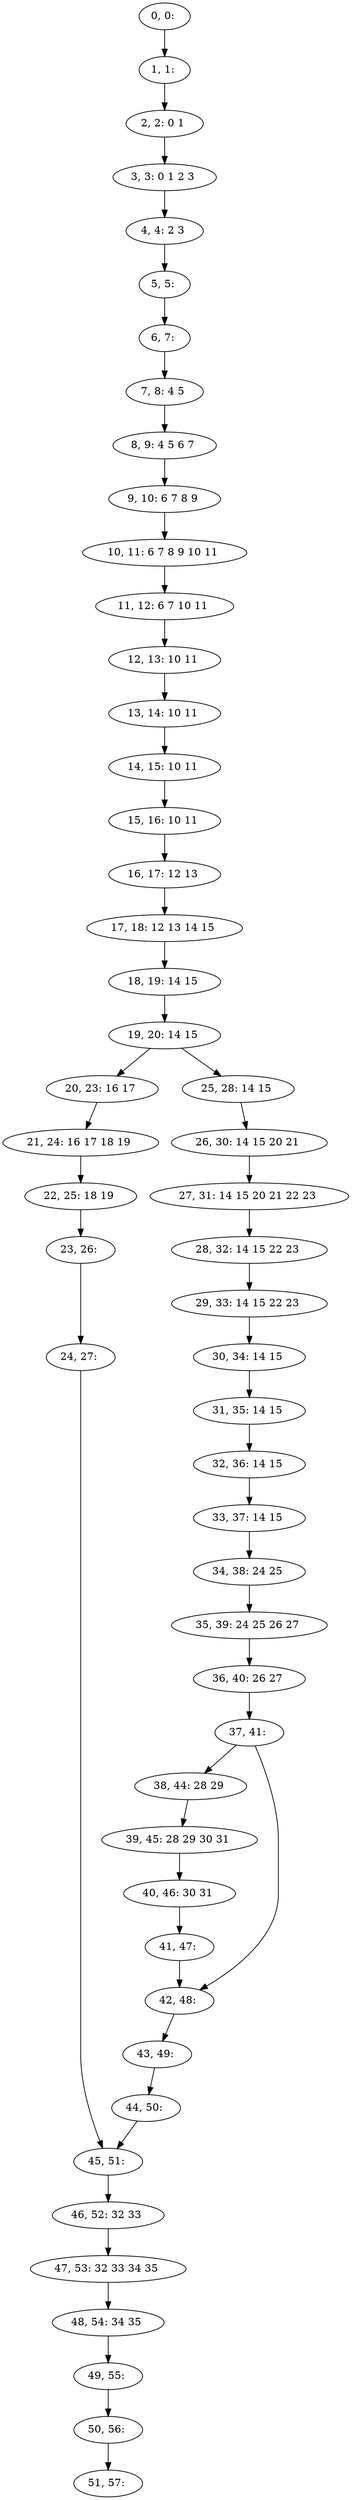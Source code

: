 digraph G {
0[label="0, 0: "];
1[label="1, 1: "];
2[label="2, 2: 0 1 "];
3[label="3, 3: 0 1 2 3 "];
4[label="4, 4: 2 3 "];
5[label="5, 5: "];
6[label="6, 7: "];
7[label="7, 8: 4 5 "];
8[label="8, 9: 4 5 6 7 "];
9[label="9, 10: 6 7 8 9 "];
10[label="10, 11: 6 7 8 9 10 11 "];
11[label="11, 12: 6 7 10 11 "];
12[label="12, 13: 10 11 "];
13[label="13, 14: 10 11 "];
14[label="14, 15: 10 11 "];
15[label="15, 16: 10 11 "];
16[label="16, 17: 12 13 "];
17[label="17, 18: 12 13 14 15 "];
18[label="18, 19: 14 15 "];
19[label="19, 20: 14 15 "];
20[label="20, 23: 16 17 "];
21[label="21, 24: 16 17 18 19 "];
22[label="22, 25: 18 19 "];
23[label="23, 26: "];
24[label="24, 27: "];
25[label="25, 28: 14 15 "];
26[label="26, 30: 14 15 20 21 "];
27[label="27, 31: 14 15 20 21 22 23 "];
28[label="28, 32: 14 15 22 23 "];
29[label="29, 33: 14 15 22 23 "];
30[label="30, 34: 14 15 "];
31[label="31, 35: 14 15 "];
32[label="32, 36: 14 15 "];
33[label="33, 37: 14 15 "];
34[label="34, 38: 24 25 "];
35[label="35, 39: 24 25 26 27 "];
36[label="36, 40: 26 27 "];
37[label="37, 41: "];
38[label="38, 44: 28 29 "];
39[label="39, 45: 28 29 30 31 "];
40[label="40, 46: 30 31 "];
41[label="41, 47: "];
42[label="42, 48: "];
43[label="43, 49: "];
44[label="44, 50: "];
45[label="45, 51: "];
46[label="46, 52: 32 33 "];
47[label="47, 53: 32 33 34 35 "];
48[label="48, 54: 34 35 "];
49[label="49, 55: "];
50[label="50, 56: "];
51[label="51, 57: "];
0->1 ;
1->2 ;
2->3 ;
3->4 ;
4->5 ;
5->6 ;
6->7 ;
7->8 ;
8->9 ;
9->10 ;
10->11 ;
11->12 ;
12->13 ;
13->14 ;
14->15 ;
15->16 ;
16->17 ;
17->18 ;
18->19 ;
19->20 ;
19->25 ;
20->21 ;
21->22 ;
22->23 ;
23->24 ;
24->45 ;
25->26 ;
26->27 ;
27->28 ;
28->29 ;
29->30 ;
30->31 ;
31->32 ;
32->33 ;
33->34 ;
34->35 ;
35->36 ;
36->37 ;
37->38 ;
37->42 ;
38->39 ;
39->40 ;
40->41 ;
41->42 ;
42->43 ;
43->44 ;
44->45 ;
45->46 ;
46->47 ;
47->48 ;
48->49 ;
49->50 ;
50->51 ;
}
